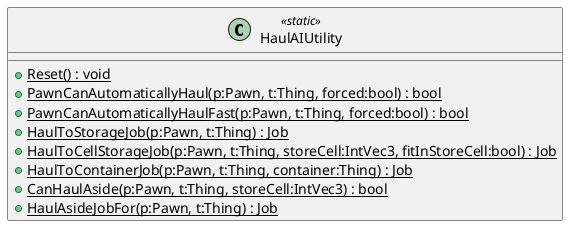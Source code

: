 @startuml
class HaulAIUtility <<static>> {
    + {static} Reset() : void
    + {static} PawnCanAutomaticallyHaul(p:Pawn, t:Thing, forced:bool) : bool
    + {static} PawnCanAutomaticallyHaulFast(p:Pawn, t:Thing, forced:bool) : bool
    + {static} HaulToStorageJob(p:Pawn, t:Thing) : Job
    + {static} HaulToCellStorageJob(p:Pawn, t:Thing, storeCell:IntVec3, fitInStoreCell:bool) : Job
    + {static} HaulToContainerJob(p:Pawn, t:Thing, container:Thing) : Job
    + {static} CanHaulAside(p:Pawn, t:Thing, storeCell:IntVec3) : bool
    + {static} HaulAsideJobFor(p:Pawn, t:Thing) : Job
}
@enduml
